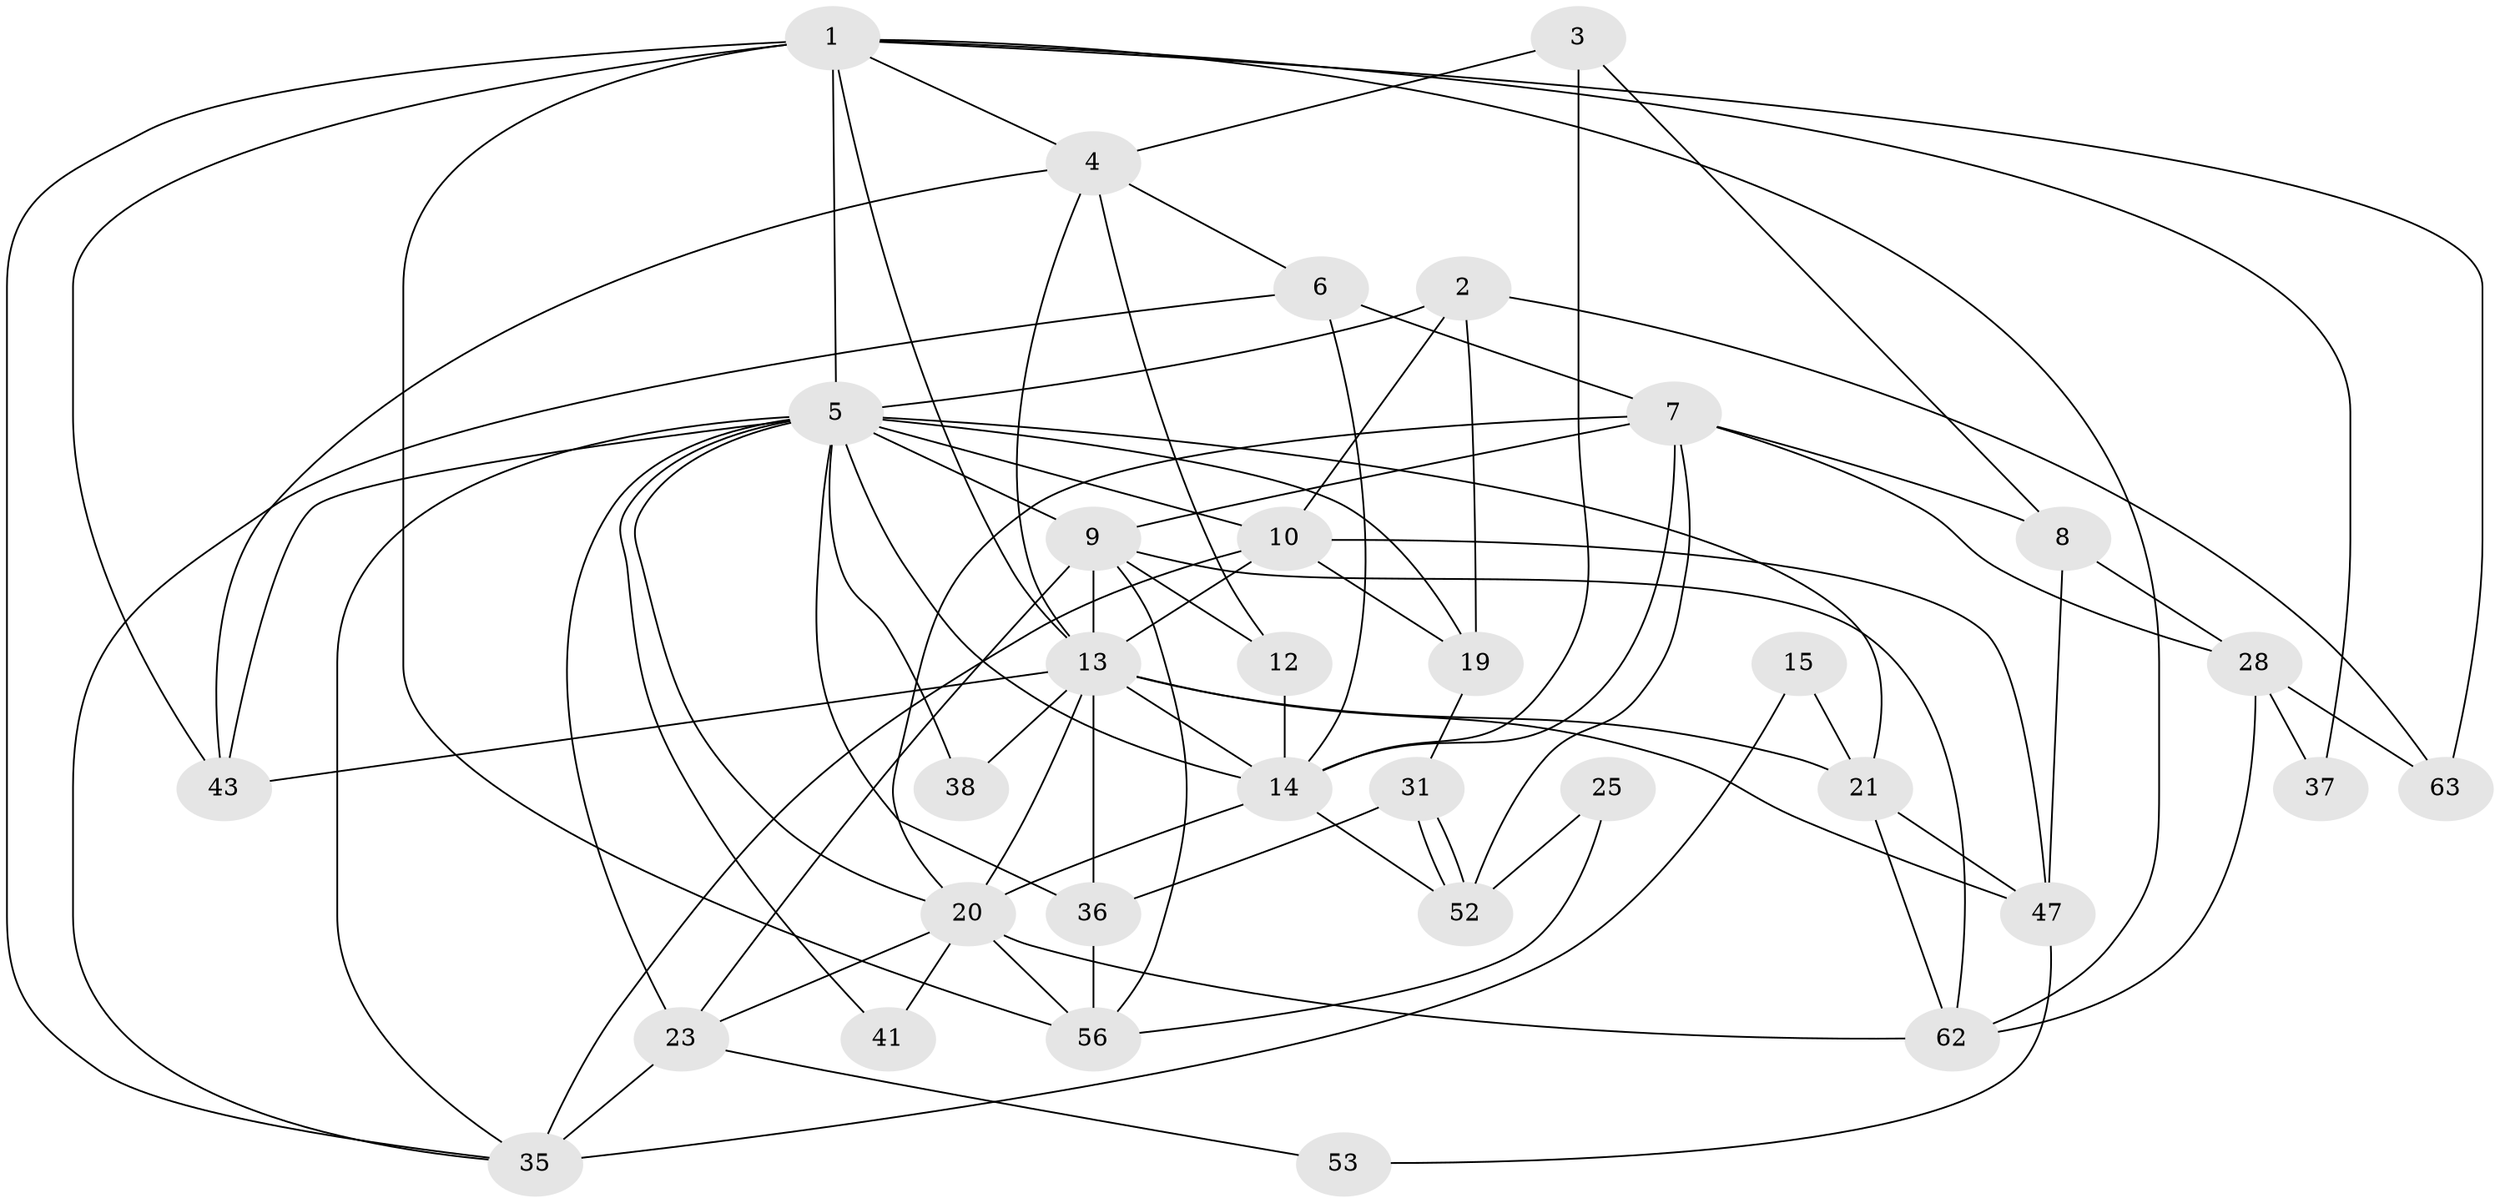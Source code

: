 // original degree distribution, {8: 0.030303030303030304, 4: 0.36363636363636365, 3: 0.19696969696969696, 5: 0.19696969696969696, 2: 0.13636363636363635, 6: 0.07575757575757576}
// Generated by graph-tools (version 1.1) at 2025/15/03/09/25 04:15:10]
// undirected, 33 vertices, 83 edges
graph export_dot {
graph [start="1"]
  node [color=gray90,style=filled];
  1 [super="+18"];
  2;
  3;
  4 [super="+61"];
  5 [super="+30+17+11"];
  6;
  7 [super="+27+45"];
  8 [super="+32"];
  9 [super="+44"];
  10 [super="+54+34"];
  12;
  13 [super="+16+29"];
  14 [super="+22+50"];
  15;
  19 [super="+60"];
  20 [super="+42+26+64"];
  21 [super="+49"];
  23 [super="+39"];
  25;
  28 [super="+57"];
  31;
  35 [super="+51"];
  36 [super="+65"];
  37;
  38;
  41;
  43;
  47 [super="+66"];
  52;
  53;
  56;
  62;
  63;
  1 -- 56 [weight=2];
  1 -- 5;
  1 -- 4;
  1 -- 37;
  1 -- 43;
  1 -- 62;
  1 -- 63;
  1 -- 35;
  1 -- 13;
  2 -- 63;
  2 -- 19;
  2 -- 5;
  2 -- 10;
  3 -- 14;
  3 -- 4;
  3 -- 8;
  4 -- 6;
  4 -- 13;
  4 -- 43;
  4 -- 12;
  5 -- 9;
  5 -- 43;
  5 -- 14;
  5 -- 19;
  5 -- 38;
  5 -- 21 [weight=2];
  5 -- 36;
  5 -- 23;
  5 -- 41;
  5 -- 10 [weight=3];
  5 -- 20;
  5 -- 35;
  6 -- 14;
  6 -- 35;
  6 -- 7;
  7 -- 52 [weight=2];
  7 -- 20 [weight=2];
  7 -- 28;
  7 -- 14;
  7 -- 8 [weight=2];
  7 -- 9 [weight=2];
  8 -- 47;
  8 -- 28;
  9 -- 23;
  9 -- 56;
  9 -- 12;
  9 -- 13;
  9 -- 62;
  10 -- 13;
  10 -- 47;
  10 -- 19;
  10 -- 35;
  12 -- 14;
  13 -- 38;
  13 -- 43;
  13 -- 47;
  13 -- 14 [weight=2];
  13 -- 36;
  13 -- 20;
  13 -- 21;
  14 -- 52;
  14 -- 20 [weight=3];
  15 -- 21;
  15 -- 35;
  19 -- 31;
  20 -- 56;
  20 -- 41;
  20 -- 62;
  20 -- 23;
  21 -- 62;
  21 -- 47 [weight=2];
  23 -- 35 [weight=2];
  23 -- 53;
  25 -- 52;
  25 -- 56;
  28 -- 62;
  28 -- 37;
  28 -- 63;
  31 -- 36;
  31 -- 52;
  31 -- 52;
  36 -- 56;
  47 -- 53;
}

